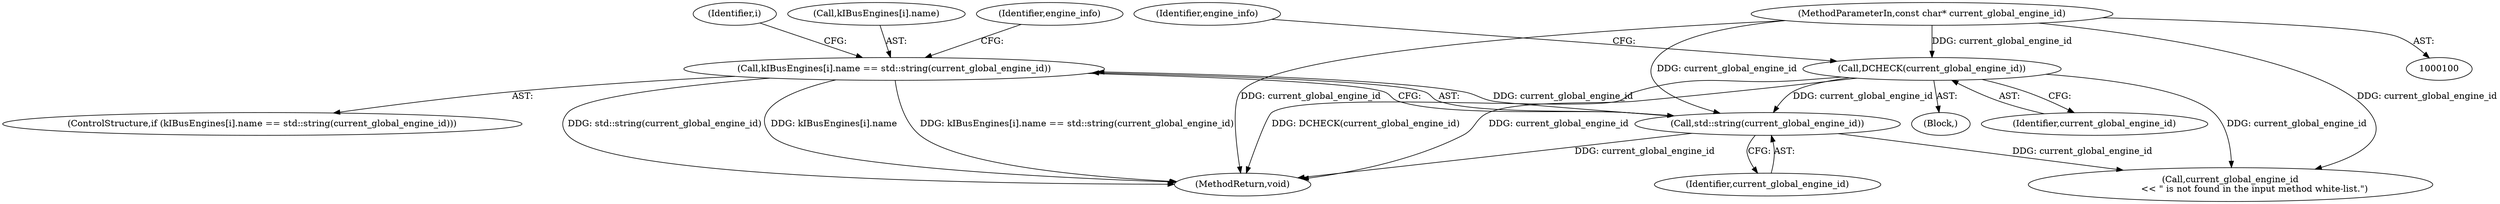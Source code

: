 digraph "0_Chrome_dc7b094a338c6c521f918f478e993f0f74bbea0d_76@array" {
"1000122" [label="(Call,kIBusEngines[i].name == std::string(current_global_engine_id))"];
"1000128" [label="(Call,std::string(current_global_engine_id))"];
"1000103" [label="(Call,DCHECK(current_global_engine_id))"];
"1000101" [label="(MethodParameterIn,const char* current_global_engine_id)"];
"1000104" [label="(Identifier,current_global_engine_id)"];
"1000103" [label="(Call,DCHECK(current_global_engine_id))"];
"1000101" [label="(MethodParameterIn,const char* current_global_engine_id)"];
"1000123" [label="(Call,kIBusEngines[i].name)"];
"1000122" [label="(Call,kIBusEngines[i].name == std::string(current_global_engine_id))"];
"1000145" [label="(Call,current_global_engine_id\n                 << \" is not found in the input method white-list.\")"];
"1000121" [label="(ControlStructure,if (kIBusEngines[i].name == std::string(current_global_engine_id)))"];
"1000132" [label="(Identifier,engine_info)"];
"1000107" [label="(Identifier,engine_info)"];
"1000129" [label="(Identifier,current_global_engine_id)"];
"1000119" [label="(Identifier,i)"];
"1000102" [label="(Block,)"];
"1000128" [label="(Call,std::string(current_global_engine_id))"];
"1000182" [label="(MethodReturn,void)"];
"1000122" -> "1000121"  [label="AST: "];
"1000122" -> "1000128"  [label="CFG: "];
"1000123" -> "1000122"  [label="AST: "];
"1000128" -> "1000122"  [label="AST: "];
"1000132" -> "1000122"  [label="CFG: "];
"1000119" -> "1000122"  [label="CFG: "];
"1000122" -> "1000182"  [label="DDG: kIBusEngines[i].name"];
"1000122" -> "1000182"  [label="DDG: kIBusEngines[i].name == std::string(current_global_engine_id)"];
"1000122" -> "1000182"  [label="DDG: std::string(current_global_engine_id)"];
"1000128" -> "1000122"  [label="DDG: current_global_engine_id"];
"1000128" -> "1000129"  [label="CFG: "];
"1000129" -> "1000128"  [label="AST: "];
"1000128" -> "1000182"  [label="DDG: current_global_engine_id"];
"1000103" -> "1000128"  [label="DDG: current_global_engine_id"];
"1000101" -> "1000128"  [label="DDG: current_global_engine_id"];
"1000128" -> "1000145"  [label="DDG: current_global_engine_id"];
"1000103" -> "1000102"  [label="AST: "];
"1000103" -> "1000104"  [label="CFG: "];
"1000104" -> "1000103"  [label="AST: "];
"1000107" -> "1000103"  [label="CFG: "];
"1000103" -> "1000182"  [label="DDG: current_global_engine_id"];
"1000103" -> "1000182"  [label="DDG: DCHECK(current_global_engine_id)"];
"1000101" -> "1000103"  [label="DDG: current_global_engine_id"];
"1000103" -> "1000145"  [label="DDG: current_global_engine_id"];
"1000101" -> "1000100"  [label="AST: "];
"1000101" -> "1000182"  [label="DDG: current_global_engine_id"];
"1000101" -> "1000145"  [label="DDG: current_global_engine_id"];
}
